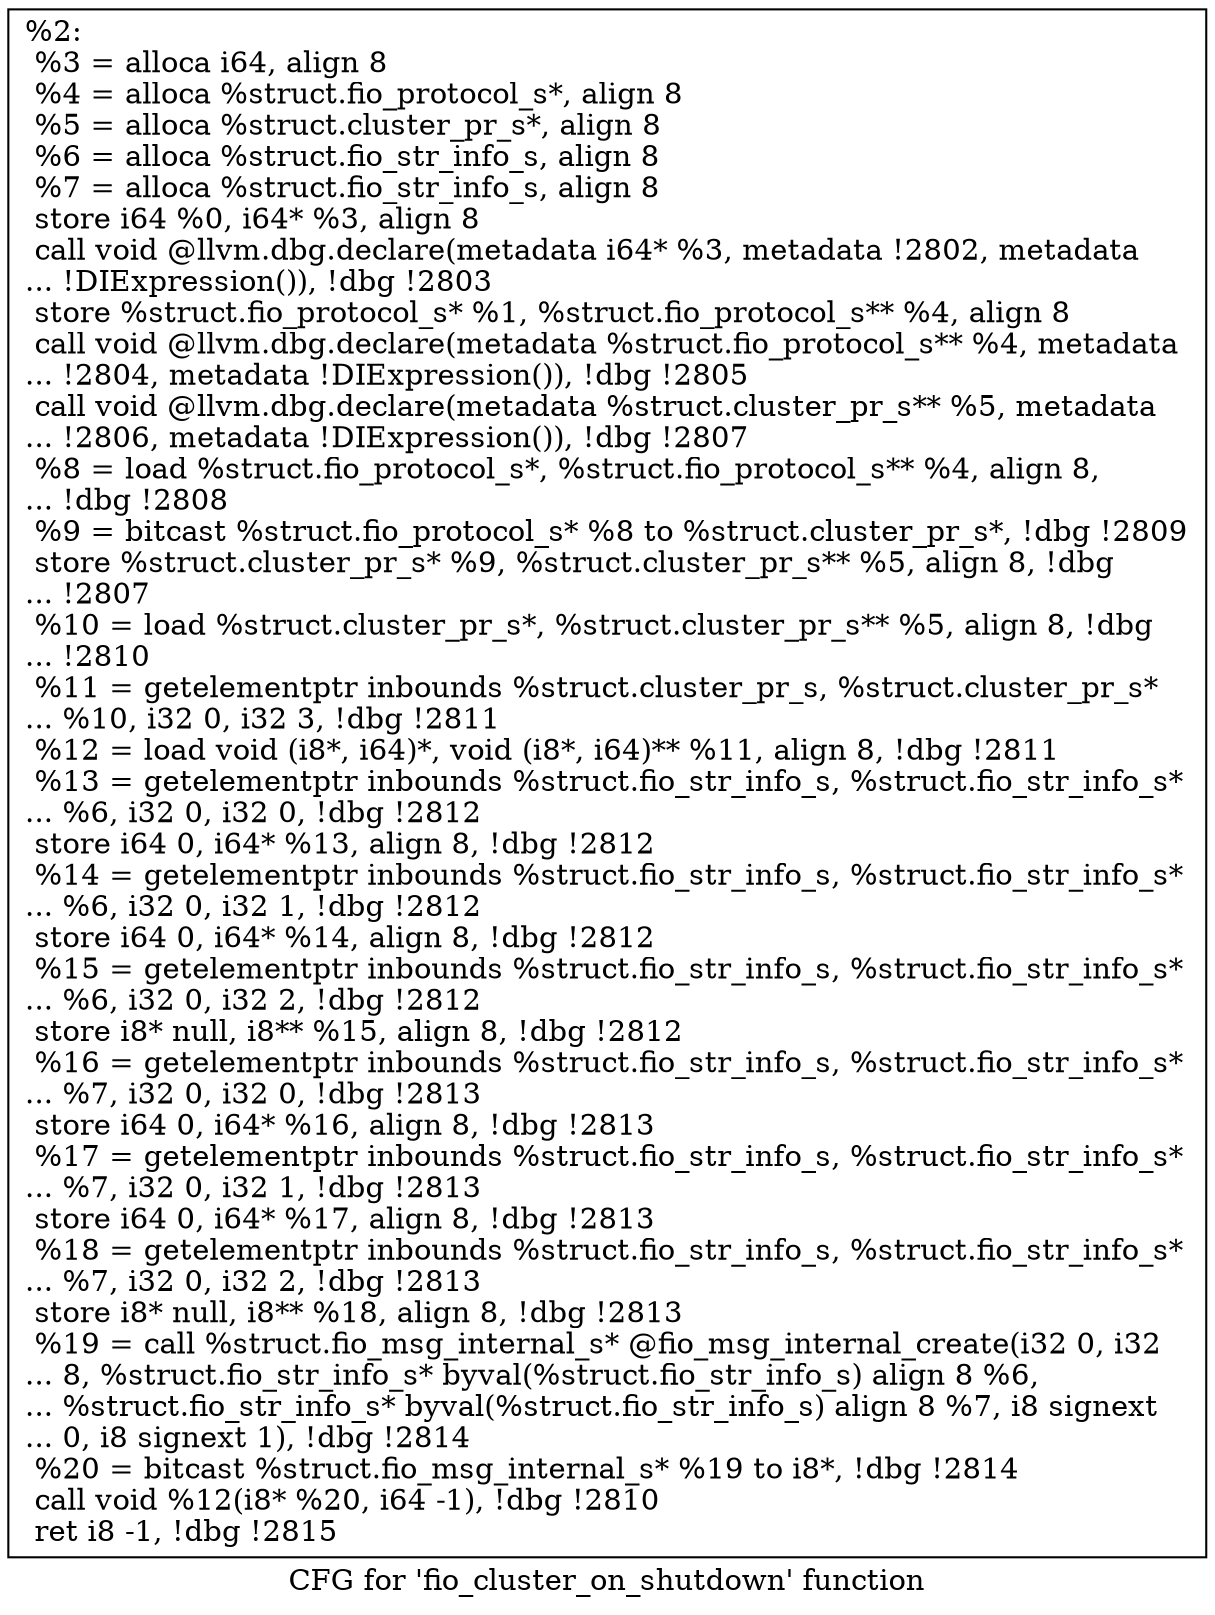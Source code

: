 digraph "CFG for 'fio_cluster_on_shutdown' function" {
	label="CFG for 'fio_cluster_on_shutdown' function";

	Node0x5568515bc8f0 [shape=record,label="{%2:\l  %3 = alloca i64, align 8\l  %4 = alloca %struct.fio_protocol_s*, align 8\l  %5 = alloca %struct.cluster_pr_s*, align 8\l  %6 = alloca %struct.fio_str_info_s, align 8\l  %7 = alloca %struct.fio_str_info_s, align 8\l  store i64 %0, i64* %3, align 8\l  call void @llvm.dbg.declare(metadata i64* %3, metadata !2802, metadata\l... !DIExpression()), !dbg !2803\l  store %struct.fio_protocol_s* %1, %struct.fio_protocol_s** %4, align 8\l  call void @llvm.dbg.declare(metadata %struct.fio_protocol_s** %4, metadata\l... !2804, metadata !DIExpression()), !dbg !2805\l  call void @llvm.dbg.declare(metadata %struct.cluster_pr_s** %5, metadata\l... !2806, metadata !DIExpression()), !dbg !2807\l  %8 = load %struct.fio_protocol_s*, %struct.fio_protocol_s** %4, align 8,\l... !dbg !2808\l  %9 = bitcast %struct.fio_protocol_s* %8 to %struct.cluster_pr_s*, !dbg !2809\l  store %struct.cluster_pr_s* %9, %struct.cluster_pr_s** %5, align 8, !dbg\l... !2807\l  %10 = load %struct.cluster_pr_s*, %struct.cluster_pr_s** %5, align 8, !dbg\l... !2810\l  %11 = getelementptr inbounds %struct.cluster_pr_s, %struct.cluster_pr_s*\l... %10, i32 0, i32 3, !dbg !2811\l  %12 = load void (i8*, i64)*, void (i8*, i64)** %11, align 8, !dbg !2811\l  %13 = getelementptr inbounds %struct.fio_str_info_s, %struct.fio_str_info_s*\l... %6, i32 0, i32 0, !dbg !2812\l  store i64 0, i64* %13, align 8, !dbg !2812\l  %14 = getelementptr inbounds %struct.fio_str_info_s, %struct.fio_str_info_s*\l... %6, i32 0, i32 1, !dbg !2812\l  store i64 0, i64* %14, align 8, !dbg !2812\l  %15 = getelementptr inbounds %struct.fio_str_info_s, %struct.fio_str_info_s*\l... %6, i32 0, i32 2, !dbg !2812\l  store i8* null, i8** %15, align 8, !dbg !2812\l  %16 = getelementptr inbounds %struct.fio_str_info_s, %struct.fio_str_info_s*\l... %7, i32 0, i32 0, !dbg !2813\l  store i64 0, i64* %16, align 8, !dbg !2813\l  %17 = getelementptr inbounds %struct.fio_str_info_s, %struct.fio_str_info_s*\l... %7, i32 0, i32 1, !dbg !2813\l  store i64 0, i64* %17, align 8, !dbg !2813\l  %18 = getelementptr inbounds %struct.fio_str_info_s, %struct.fio_str_info_s*\l... %7, i32 0, i32 2, !dbg !2813\l  store i8* null, i8** %18, align 8, !dbg !2813\l  %19 = call %struct.fio_msg_internal_s* @fio_msg_internal_create(i32 0, i32\l... 8, %struct.fio_str_info_s* byval(%struct.fio_str_info_s) align 8 %6,\l... %struct.fio_str_info_s* byval(%struct.fio_str_info_s) align 8 %7, i8 signext\l... 0, i8 signext 1), !dbg !2814\l  %20 = bitcast %struct.fio_msg_internal_s* %19 to i8*, !dbg !2814\l  call void %12(i8* %20, i64 -1), !dbg !2810\l  ret i8 -1, !dbg !2815\l}"];
}

